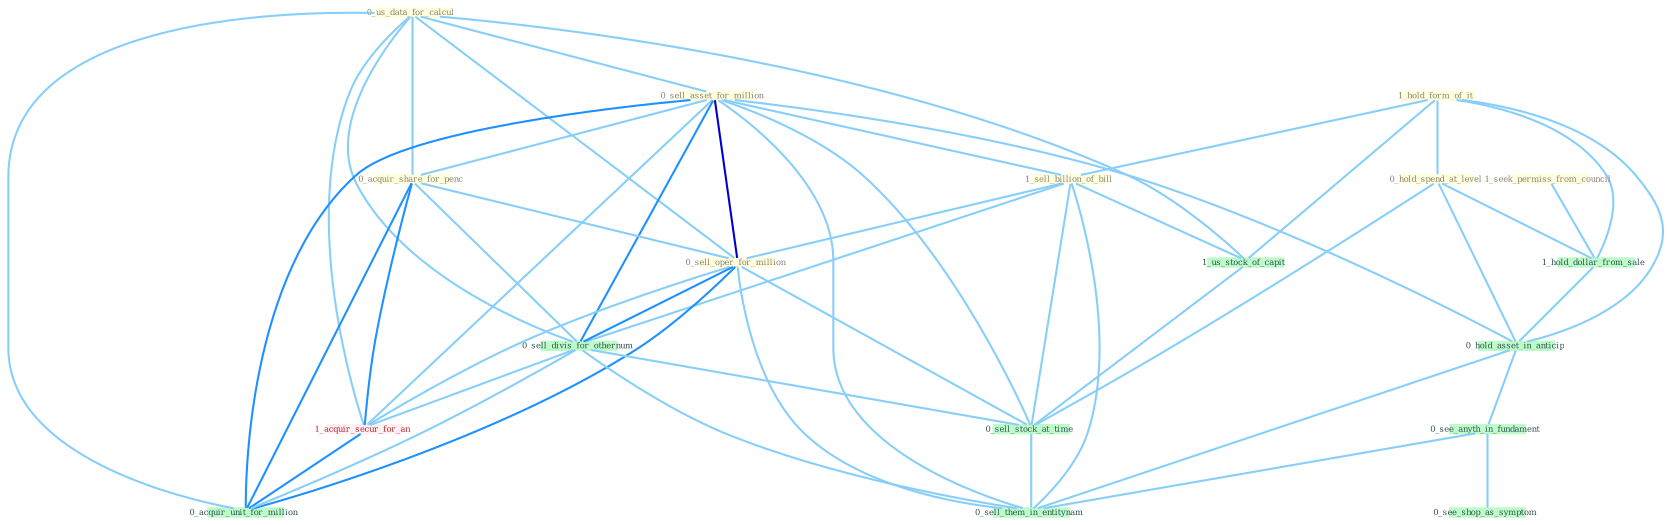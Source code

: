 Graph G{ 
    node
    [shape=polygon,style=filled,width=.5,height=.06,color="#BDFCC9",fixedsize=true,fontsize=4,
    fontcolor="#2f4f4f"];
    {node
    [color="#ffffe0", fontcolor="#8b7d6b"] "0_us_data_for_calcul " "0_sell_asset_for_million " "1_hold_form_of_it " "1_seek_permiss_from_council " "1_sell_billion_of_bill " "0_hold_spend_at_level " "0_acquir_share_for_penc " "0_sell_oper_for_million "}
{node [color="#fff0f5", fontcolor="#b22222"] "1_acquir_secur_for_an "}
edge [color="#B0E2FF"];

	"0_us_data_for_calcul " -- "0_sell_asset_for_million " [w="1", color="#87cefa" ];
	"0_us_data_for_calcul " -- "0_acquir_share_for_penc " [w="1", color="#87cefa" ];
	"0_us_data_for_calcul " -- "0_sell_oper_for_million " [w="1", color="#87cefa" ];
	"0_us_data_for_calcul " -- "0_sell_divis_for_othernum " [w="1", color="#87cefa" ];
	"0_us_data_for_calcul " -- "1_acquir_secur_for_an " [w="1", color="#87cefa" ];
	"0_us_data_for_calcul " -- "1_us_stock_of_capit " [w="1", color="#87cefa" ];
	"0_us_data_for_calcul " -- "0_acquir_unit_for_million " [w="1", color="#87cefa" ];
	"0_sell_asset_for_million " -- "1_sell_billion_of_bill " [w="1", color="#87cefa" ];
	"0_sell_asset_for_million " -- "0_acquir_share_for_penc " [w="1", color="#87cefa" ];
	"0_sell_asset_for_million " -- "0_sell_oper_for_million " [w="3", color="#0000cd" , len=0.6];
	"0_sell_asset_for_million " -- "0_sell_divis_for_othernum " [w="2", color="#1e90ff" , len=0.8];
	"0_sell_asset_for_million " -- "1_acquir_secur_for_an " [w="1", color="#87cefa" ];
	"0_sell_asset_for_million " -- "0_hold_asset_in_anticip " [w="1", color="#87cefa" ];
	"0_sell_asset_for_million " -- "0_sell_stock_at_time " [w="1", color="#87cefa" ];
	"0_sell_asset_for_million " -- "0_acquir_unit_for_million " [w="2", color="#1e90ff" , len=0.8];
	"0_sell_asset_for_million " -- "0_sell_them_in_entitynam " [w="1", color="#87cefa" ];
	"1_hold_form_of_it " -- "1_sell_billion_of_bill " [w="1", color="#87cefa" ];
	"1_hold_form_of_it " -- "0_hold_spend_at_level " [w="1", color="#87cefa" ];
	"1_hold_form_of_it " -- "1_us_stock_of_capit " [w="1", color="#87cefa" ];
	"1_hold_form_of_it " -- "1_hold_dollar_from_sale " [w="1", color="#87cefa" ];
	"1_hold_form_of_it " -- "0_hold_asset_in_anticip " [w="1", color="#87cefa" ];
	"1_seek_permiss_from_council " -- "1_hold_dollar_from_sale " [w="1", color="#87cefa" ];
	"1_sell_billion_of_bill " -- "0_sell_oper_for_million " [w="1", color="#87cefa" ];
	"1_sell_billion_of_bill " -- "0_sell_divis_for_othernum " [w="1", color="#87cefa" ];
	"1_sell_billion_of_bill " -- "1_us_stock_of_capit " [w="1", color="#87cefa" ];
	"1_sell_billion_of_bill " -- "0_sell_stock_at_time " [w="1", color="#87cefa" ];
	"1_sell_billion_of_bill " -- "0_sell_them_in_entitynam " [w="1", color="#87cefa" ];
	"0_hold_spend_at_level " -- "1_hold_dollar_from_sale " [w="1", color="#87cefa" ];
	"0_hold_spend_at_level " -- "0_hold_asset_in_anticip " [w="1", color="#87cefa" ];
	"0_hold_spend_at_level " -- "0_sell_stock_at_time " [w="1", color="#87cefa" ];
	"0_acquir_share_for_penc " -- "0_sell_oper_for_million " [w="1", color="#87cefa" ];
	"0_acquir_share_for_penc " -- "0_sell_divis_for_othernum " [w="1", color="#87cefa" ];
	"0_acquir_share_for_penc " -- "1_acquir_secur_for_an " [w="2", color="#1e90ff" , len=0.8];
	"0_acquir_share_for_penc " -- "0_acquir_unit_for_million " [w="2", color="#1e90ff" , len=0.8];
	"0_sell_oper_for_million " -- "0_sell_divis_for_othernum " [w="2", color="#1e90ff" , len=0.8];
	"0_sell_oper_for_million " -- "1_acquir_secur_for_an " [w="1", color="#87cefa" ];
	"0_sell_oper_for_million " -- "0_sell_stock_at_time " [w="1", color="#87cefa" ];
	"0_sell_oper_for_million " -- "0_acquir_unit_for_million " [w="2", color="#1e90ff" , len=0.8];
	"0_sell_oper_for_million " -- "0_sell_them_in_entitynam " [w="1", color="#87cefa" ];
	"0_sell_divis_for_othernum " -- "1_acquir_secur_for_an " [w="1", color="#87cefa" ];
	"0_sell_divis_for_othernum " -- "0_sell_stock_at_time " [w="1", color="#87cefa" ];
	"0_sell_divis_for_othernum " -- "0_acquir_unit_for_million " [w="1", color="#87cefa" ];
	"0_sell_divis_for_othernum " -- "0_sell_them_in_entitynam " [w="1", color="#87cefa" ];
	"1_acquir_secur_for_an " -- "0_acquir_unit_for_million " [w="2", color="#1e90ff" , len=0.8];
	"1_us_stock_of_capit " -- "0_sell_stock_at_time " [w="1", color="#87cefa" ];
	"1_hold_dollar_from_sale " -- "0_hold_asset_in_anticip " [w="1", color="#87cefa" ];
	"0_hold_asset_in_anticip " -- "0_see_anyth_in_fundament " [w="1", color="#87cefa" ];
	"0_hold_asset_in_anticip " -- "0_sell_them_in_entitynam " [w="1", color="#87cefa" ];
	"0_sell_stock_at_time " -- "0_sell_them_in_entitynam " [w="1", color="#87cefa" ];
	"0_see_anyth_in_fundament " -- "0_see_shop_as_symptom " [w="1", color="#87cefa" ];
	"0_see_anyth_in_fundament " -- "0_sell_them_in_entitynam " [w="1", color="#87cefa" ];
}